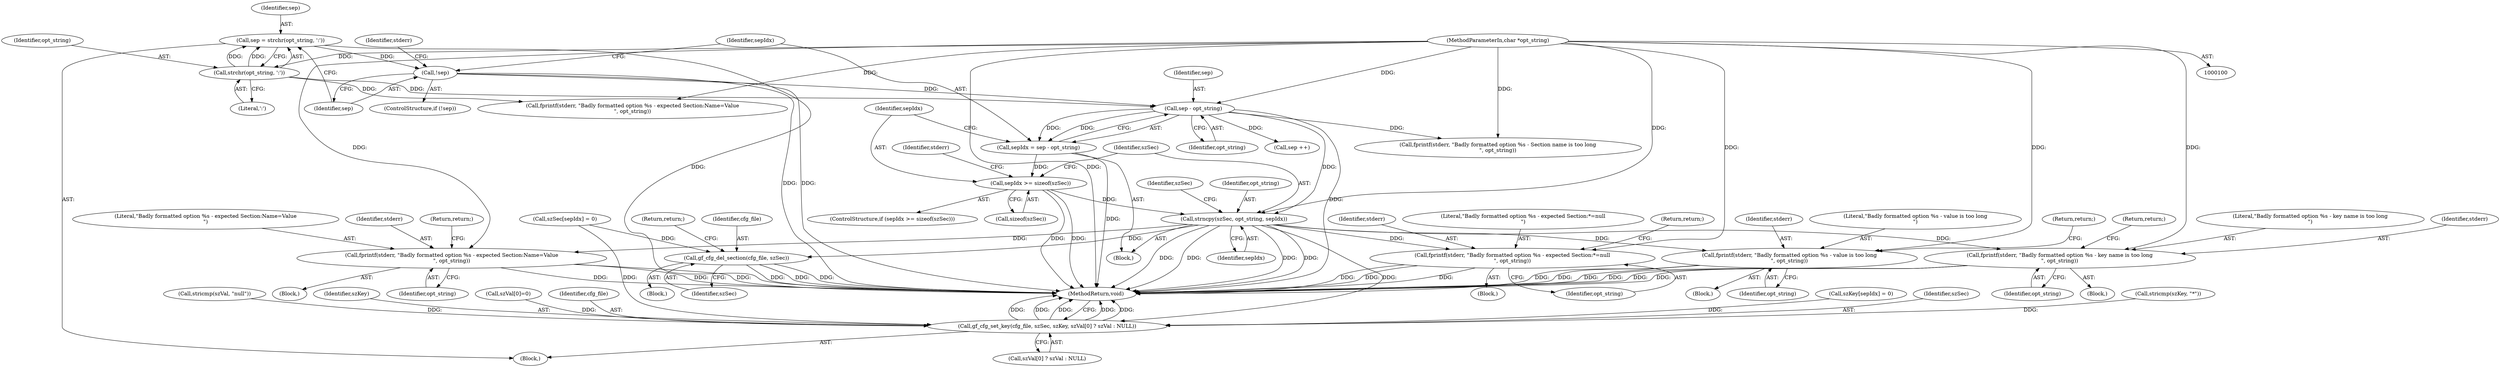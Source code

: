 digraph "0_gpac_35ab4475a7df9b2a4bcab235e379c0c3ec543658_2@API" {
"1000130" [label="(Call,sepIdx >= sizeof(szSec))"];
"1000124" [label="(Call,sepIdx = sep - opt_string)"];
"1000126" [label="(Call,sep - opt_string)"];
"1000114" [label="(Call,!sep)"];
"1000108" [label="(Call,sep = strchr(opt_string, ':'))"];
"1000110" [label="(Call,strchr(opt_string, ':'))"];
"1000101" [label="(MethodParameterIn,char *opt_string)"];
"1000140" [label="(Call,strncpy(szSec, opt_string, sepIdx))"];
"1000160" [label="(Call,fprintf(stderr, \"Badly formatted option %s - expected Section:Name=Value\n\", opt_string))"];
"1000178" [label="(Call,fprintf(stderr, \"Badly formatted option %s - key name is too long\n\", opt_string))"];
"1000201" [label="(Call,fprintf(stderr, \"Badly formatted option %s - value is too long\n\", opt_string))"];
"1000222" [label="(Call,fprintf(stderr, \"Badly formatted option %s - expected Section:*=null\n\", opt_string))"];
"1000227" [label="(Call,gf_cfg_del_section(cfg_file, szSec))"];
"1000242" [label="(Call,gf_cfg_set_key(cfg_file, szSec, szKey, szVal[0] ? szVal : NULL))"];
"1000227" [label="(Call,gf_cfg_del_section(cfg_file, szSec))"];
"1000204" [label="(Identifier,opt_string)"];
"1000143" [label="(Identifier,sepIdx)"];
"1000224" [label="(Literal,\"Badly formatted option %s - expected Section:*=null\n\")"];
"1000161" [label="(Identifier,stderr)"];
"1000124" [label="(Call,sepIdx = sep - opt_string)"];
"1000177" [label="(Block,)"];
"1000226" [label="(Return,return;)"];
"1000114" [label="(Call,!sep)"];
"1000128" [label="(Identifier,opt_string)"];
"1000141" [label="(Identifier,szSec)"];
"1000200" [label="(Block,)"];
"1000252" [label="(MethodReturn,void)"];
"1000118" [label="(Identifier,stderr)"];
"1000203" [label="(Literal,\"Badly formatted option %s - value is too long\n\")"];
"1000125" [label="(Identifier,sepIdx)"];
"1000115" [label="(Identifier,sep)"];
"1000164" [label="(Return,return;)"];
"1000182" [label="(Return,return;)"];
"1000230" [label="(Return,return;)"];
"1000159" [label="(Block,)"];
"1000140" [label="(Call,strncpy(szSec, opt_string, sepIdx))"];
"1000142" [label="(Identifier,opt_string)"];
"1000110" [label="(Call,strchr(opt_string, ':'))"];
"1000162" [label="(Literal,\"Badly formatted option %s - expected Section:Name=Value\n\")"];
"1000187" [label="(Call,szKey[sepIdx] = 0)"];
"1000129" [label="(ControlStructure,if (sepIdx >= sizeof(szSec)))"];
"1000127" [label="(Identifier,sep)"];
"1000108" [label="(Call,sep = strchr(opt_string, ':'))"];
"1000126" [label="(Call,sep - opt_string)"];
"1000130" [label="(Call,sepIdx >= sizeof(szSec))"];
"1000178" [label="(Call,fprintf(stderr, \"Badly formatted option %s - key name is too long\n\", opt_string))"];
"1000205" [label="(Return,return;)"];
"1000229" [label="(Identifier,szSec)"];
"1000144" [label="(Call,szSec[sepIdx] = 0)"];
"1000201" [label="(Call,fprintf(stderr, \"Badly formatted option %s - value is too long\n\", opt_string))"];
"1000117" [label="(Call,fprintf(stderr, \"Badly formatted option %s - expected Section:Name=Value\n\", opt_string))"];
"1000244" [label="(Identifier,szSec)"];
"1000213" [label="(Call,stricmp(szKey, \"*\"))"];
"1000233" [label="(Call,stricmp(szVal, \"null\"))"];
"1000135" [label="(Call,fprintf(stderr, \"Badly formatted option %s - Section name is too long\n\", opt_string))"];
"1000146" [label="(Identifier,szSec)"];
"1000112" [label="(Literal,':')"];
"1000111" [label="(Identifier,opt_string)"];
"1000101" [label="(MethodParameterIn,char *opt_string)"];
"1000221" [label="(Block,)"];
"1000245" [label="(Identifier,szKey)"];
"1000242" [label="(Call,gf_cfg_set_key(cfg_file, szSec, szKey, szVal[0] ? szVal : NULL))"];
"1000237" [label="(Call,szVal[0]=0)"];
"1000180" [label="(Literal,\"Badly formatted option %s - key name is too long\n\")"];
"1000149" [label="(Call,sep ++)"];
"1000113" [label="(ControlStructure,if (!sep))"];
"1000102" [label="(Block,)"];
"1000163" [label="(Identifier,opt_string)"];
"1000109" [label="(Identifier,sep)"];
"1000132" [label="(Call,sizeof(szSec))"];
"1000223" [label="(Identifier,stderr)"];
"1000228" [label="(Identifier,cfg_file)"];
"1000243" [label="(Identifier,cfg_file)"];
"1000122" [label="(Block,)"];
"1000225" [label="(Identifier,opt_string)"];
"1000216" [label="(Block,)"];
"1000160" [label="(Call,fprintf(stderr, \"Badly formatted option %s - expected Section:Name=Value\n\", opt_string))"];
"1000179" [label="(Identifier,stderr)"];
"1000246" [label="(Call,szVal[0] ? szVal : NULL)"];
"1000181" [label="(Identifier,opt_string)"];
"1000131" [label="(Identifier,sepIdx)"];
"1000222" [label="(Call,fprintf(stderr, \"Badly formatted option %s - expected Section:*=null\n\", opt_string))"];
"1000202" [label="(Identifier,stderr)"];
"1000136" [label="(Identifier,stderr)"];
"1000130" -> "1000129"  [label="AST: "];
"1000130" -> "1000132"  [label="CFG: "];
"1000131" -> "1000130"  [label="AST: "];
"1000132" -> "1000130"  [label="AST: "];
"1000136" -> "1000130"  [label="CFG: "];
"1000141" -> "1000130"  [label="CFG: "];
"1000130" -> "1000252"  [label="DDG: "];
"1000130" -> "1000252"  [label="DDG: "];
"1000124" -> "1000130"  [label="DDG: "];
"1000130" -> "1000140"  [label="DDG: "];
"1000124" -> "1000122"  [label="AST: "];
"1000124" -> "1000126"  [label="CFG: "];
"1000125" -> "1000124"  [label="AST: "];
"1000126" -> "1000124"  [label="AST: "];
"1000131" -> "1000124"  [label="CFG: "];
"1000124" -> "1000252"  [label="DDG: "];
"1000126" -> "1000124"  [label="DDG: "];
"1000126" -> "1000124"  [label="DDG: "];
"1000126" -> "1000128"  [label="CFG: "];
"1000127" -> "1000126"  [label="AST: "];
"1000128" -> "1000126"  [label="AST: "];
"1000126" -> "1000252"  [label="DDG: "];
"1000114" -> "1000126"  [label="DDG: "];
"1000110" -> "1000126"  [label="DDG: "];
"1000101" -> "1000126"  [label="DDG: "];
"1000126" -> "1000135"  [label="DDG: "];
"1000126" -> "1000140"  [label="DDG: "];
"1000126" -> "1000149"  [label="DDG: "];
"1000114" -> "1000113"  [label="AST: "];
"1000114" -> "1000115"  [label="CFG: "];
"1000115" -> "1000114"  [label="AST: "];
"1000118" -> "1000114"  [label="CFG: "];
"1000125" -> "1000114"  [label="CFG: "];
"1000114" -> "1000252"  [label="DDG: "];
"1000114" -> "1000252"  [label="DDG: "];
"1000108" -> "1000114"  [label="DDG: "];
"1000108" -> "1000102"  [label="AST: "];
"1000108" -> "1000110"  [label="CFG: "];
"1000109" -> "1000108"  [label="AST: "];
"1000110" -> "1000108"  [label="AST: "];
"1000115" -> "1000108"  [label="CFG: "];
"1000108" -> "1000252"  [label="DDG: "];
"1000110" -> "1000108"  [label="DDG: "];
"1000110" -> "1000108"  [label="DDG: "];
"1000110" -> "1000112"  [label="CFG: "];
"1000111" -> "1000110"  [label="AST: "];
"1000112" -> "1000110"  [label="AST: "];
"1000101" -> "1000110"  [label="DDG: "];
"1000110" -> "1000117"  [label="DDG: "];
"1000101" -> "1000100"  [label="AST: "];
"1000101" -> "1000252"  [label="DDG: "];
"1000101" -> "1000117"  [label="DDG: "];
"1000101" -> "1000135"  [label="DDG: "];
"1000101" -> "1000140"  [label="DDG: "];
"1000101" -> "1000160"  [label="DDG: "];
"1000101" -> "1000178"  [label="DDG: "];
"1000101" -> "1000201"  [label="DDG: "];
"1000101" -> "1000222"  [label="DDG: "];
"1000140" -> "1000122"  [label="AST: "];
"1000140" -> "1000143"  [label="CFG: "];
"1000141" -> "1000140"  [label="AST: "];
"1000142" -> "1000140"  [label="AST: "];
"1000143" -> "1000140"  [label="AST: "];
"1000146" -> "1000140"  [label="CFG: "];
"1000140" -> "1000252"  [label="DDG: "];
"1000140" -> "1000252"  [label="DDG: "];
"1000140" -> "1000252"  [label="DDG: "];
"1000140" -> "1000252"  [label="DDG: "];
"1000140" -> "1000160"  [label="DDG: "];
"1000140" -> "1000178"  [label="DDG: "];
"1000140" -> "1000201"  [label="DDG: "];
"1000140" -> "1000222"  [label="DDG: "];
"1000140" -> "1000227"  [label="DDG: "];
"1000140" -> "1000242"  [label="DDG: "];
"1000160" -> "1000159"  [label="AST: "];
"1000160" -> "1000163"  [label="CFG: "];
"1000161" -> "1000160"  [label="AST: "];
"1000162" -> "1000160"  [label="AST: "];
"1000163" -> "1000160"  [label="AST: "];
"1000164" -> "1000160"  [label="CFG: "];
"1000160" -> "1000252"  [label="DDG: "];
"1000160" -> "1000252"  [label="DDG: "];
"1000160" -> "1000252"  [label="DDG: "];
"1000178" -> "1000177"  [label="AST: "];
"1000178" -> "1000181"  [label="CFG: "];
"1000179" -> "1000178"  [label="AST: "];
"1000180" -> "1000178"  [label="AST: "];
"1000181" -> "1000178"  [label="AST: "];
"1000182" -> "1000178"  [label="CFG: "];
"1000178" -> "1000252"  [label="DDG: "];
"1000178" -> "1000252"  [label="DDG: "];
"1000178" -> "1000252"  [label="DDG: "];
"1000201" -> "1000200"  [label="AST: "];
"1000201" -> "1000204"  [label="CFG: "];
"1000202" -> "1000201"  [label="AST: "];
"1000203" -> "1000201"  [label="AST: "];
"1000204" -> "1000201"  [label="AST: "];
"1000205" -> "1000201"  [label="CFG: "];
"1000201" -> "1000252"  [label="DDG: "];
"1000201" -> "1000252"  [label="DDG: "];
"1000201" -> "1000252"  [label="DDG: "];
"1000222" -> "1000221"  [label="AST: "];
"1000222" -> "1000225"  [label="CFG: "];
"1000223" -> "1000222"  [label="AST: "];
"1000224" -> "1000222"  [label="AST: "];
"1000225" -> "1000222"  [label="AST: "];
"1000226" -> "1000222"  [label="CFG: "];
"1000222" -> "1000252"  [label="DDG: "];
"1000222" -> "1000252"  [label="DDG: "];
"1000222" -> "1000252"  [label="DDG: "];
"1000227" -> "1000216"  [label="AST: "];
"1000227" -> "1000229"  [label="CFG: "];
"1000228" -> "1000227"  [label="AST: "];
"1000229" -> "1000227"  [label="AST: "];
"1000230" -> "1000227"  [label="CFG: "];
"1000227" -> "1000252"  [label="DDG: "];
"1000227" -> "1000252"  [label="DDG: "];
"1000227" -> "1000252"  [label="DDG: "];
"1000144" -> "1000227"  [label="DDG: "];
"1000242" -> "1000102"  [label="AST: "];
"1000242" -> "1000246"  [label="CFG: "];
"1000243" -> "1000242"  [label="AST: "];
"1000244" -> "1000242"  [label="AST: "];
"1000245" -> "1000242"  [label="AST: "];
"1000246" -> "1000242"  [label="AST: "];
"1000252" -> "1000242"  [label="CFG: "];
"1000242" -> "1000252"  [label="DDG: "];
"1000242" -> "1000252"  [label="DDG: "];
"1000242" -> "1000252"  [label="DDG: "];
"1000242" -> "1000252"  [label="DDG: "];
"1000242" -> "1000252"  [label="DDG: "];
"1000144" -> "1000242"  [label="DDG: "];
"1000187" -> "1000242"  [label="DDG: "];
"1000213" -> "1000242"  [label="DDG: "];
"1000237" -> "1000242"  [label="DDG: "];
"1000233" -> "1000242"  [label="DDG: "];
}
